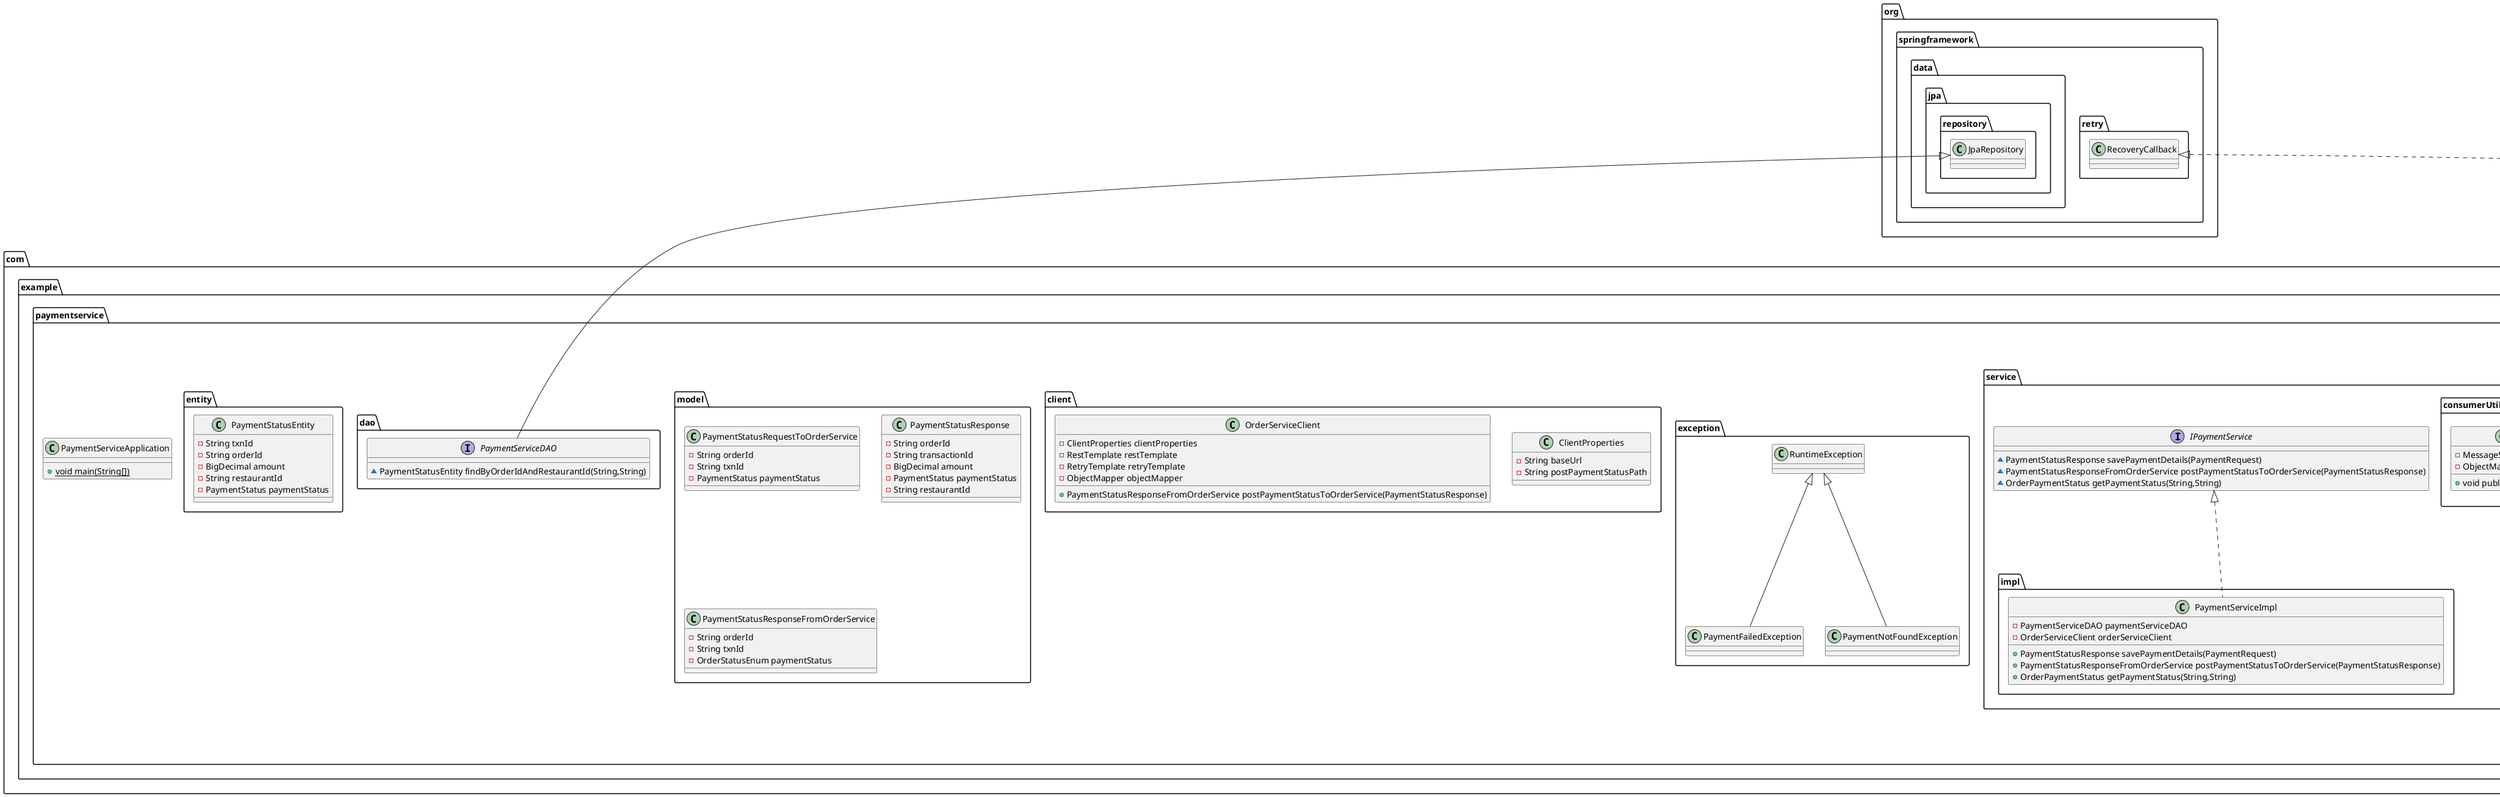 @startuml
interface com.example.paymentservice.controller.IPaymentController {
~ Response<PaymentResponse> processPaymentRequest(PaymentRequest)
~ Response<OrderPaymentStatus> getPaymentStatus(String,String)
}
class com.example.paymentservice.config.kafka.KafkaProducerConfig {
- ProducerProperties producerProperties
+ KafkaTemplate<String,Object> kafkaProducerTemplate()
- ProducerFactory<String,Object> producerProperties()
}
class com.example.paymentservice.utils.Constants {
+ {static} String CONSUMER_PROP_PREFIX_NAME
+ {static} String CLIENT_PROP_PREFIX_NAME
+ {static} String PRODUCER_PROP_PREFIX_NAME
+ {static} String RESTAURANT_SERVICE
}
class com.example.paymentservice.config.kafka.ProducerProperties {
- List<String> bootstrapServers
- String valueSerializer
- String keySerializer
- String clientId
- String numberOfRetries
- String retriesBackoffMsConfig
- String maxRequestSizeConfig
- String acksConfig
}
class com.example.paymentservice.config.kafka.OrderConsumerListener {
- PaymentServiceUtils paymentServiceUtils
+ void orderConsumerListener(ConsumerRecord<String,String>,Acknowledgment)
}
class com.example.paymentservice.service.consumerUtils.PaymentServiceUtils {
- PaymentServiceImpl paymentServiceImpl
- ObjectMapper objectMapper
- ProducerServiceUtils producerServiceUtils
+ void doOrderPayment(ConsumerRecord<String,String>,Acknowledgment)
}
class com.example.paymentservice.config.kafka.producer.RestaurantMessage {
- String orderId
- String restaurantId
- BigDecimal amount
- BigDecimal customerBillableAmount
- PaymentStatus paymentStatus
}
class com.example.paymentservice.PaymentServiceApplication {
+ {static} void main(String[])
}
class com.example.paymentservice.exception.PaymentFailedException {
}
class com.example.paymentservice.config.kafka.ConsumerConfiguration {
- ConsumerRetriedMessageRecovery recoveryCallback
- RetryTemplate kafkaRetryTemplate
- ConsumerProperties consumerProperties
- Map<String,Object> consumerProperties()
+ KafkaListenerContainerFactory<ConcurrentMessageListenerContainer<String,String>> kafkaListenerContainerFactory()
+ ConsumerFactory<String,Object> consumerFactory()
}
class com.example.paymentservice.client.ClientProperties {
- String baseUrl
- String postPaymentStatusPath
}
class com.example.paymentservice.service.impl.PaymentServiceImpl {
- PaymentServiceDAO paymentServiceDAO
- OrderServiceClient orderServiceClient
+ PaymentStatusResponse savePaymentDetails(PaymentRequest)
+ PaymentStatusResponseFromOrderService postPaymentStatusToOrderService(PaymentStatusResponse)
+ OrderPaymentStatus getPaymentStatus(String,String)
}
class com.example.paymentservice.config.kafka.MessageSender {
- KafkaTemplate kafkaProducerTemplate
+ SettableListenableFuture send(T,U,String,List<Header>)
}
class com.example.paymentservice.client.OrderServiceClient {
- ClientProperties clientProperties
- RestTemplate restTemplate
- RetryTemplate retryTemplate
- ObjectMapper objectMapper
+ PaymentStatusResponseFromOrderService postPaymentStatusToOrderService(PaymentStatusResponse)
}
class com.example.paymentservice.service.consumerUtils.ProducerServiceUtils {
- MessageSender messageSender
- ObjectMapper objectMapper
+ void publishEvent(PaymentStatusResponse)
}
class com.example.paymentservice.controller.PaymentController {
- PaymentServiceImpl paymentServiceImpl
- ObjectMapper objectMapper
- ProducerServiceUtils producerServiceUtils
+ Response<PaymentResponse> processPaymentRequest(PaymentRequest)
+ Response<OrderPaymentStatus> getPaymentStatus(String,String)
}
class com.example.paymentservice.config.AppConfig {
+ RestTemplate restTemplate()
+ RetryTemplate retryTemplate()
+ ObjectMapper objectMapper()
}
class com.example.paymentservice.model.PaymentStatusRequestToOrderService {
- String orderId
- String txnId
- PaymentStatus paymentStatus
}
class com.example.paymentservice.model.PaymentStatusResponse {
- String orderId
- String transactionId
- BigDecimal amount
- PaymentStatus paymentStatus
- String restaurantId
}
interface com.example.paymentservice.dao.PaymentServiceDAO {
~ PaymentStatusEntity findByOrderIdAndRestaurantId(String,String)
}
class com.example.paymentservice.model.PaymentStatusResponseFromOrderService {
- String orderId
- String txnId
- OrderStatusEnum paymentStatus
}
class com.example.paymentservice.config.kafka.ConsumerProperties {
- List<String> bootstrapServers
- String topic
- boolean enableAutoCommit
- String valueDeserializer
- String keyDeserializer
- Integer concurrency
- String consumerGroupId
- String autoOffsetResetConfig
- Integer maxPollRecordConfig
- Integer sessionTimeout
- Integer heartbeatInterval
- String clientId
}
class com.example.paymentservice.utils.DatabaseConstants {
+ {static} String PAYMENT_STATUS
}
interface com.example.paymentservice.service.IPaymentService {
~ PaymentStatusResponse savePaymentDetails(PaymentRequest)
~ PaymentStatusResponseFromOrderService postPaymentStatusToOrderService(PaymentStatusResponse)
~ OrderPaymentStatus getPaymentStatus(String,String)
}
class com.example.paymentservice.controller.advice.PaymentControllerAdvice {
+ ResponseEntity<Response> handleAllException(Exception,WebRequest)
+ ResponseEntity<Response> handleAllException5XX(Exception,WebRequest)
}
class com.example.paymentservice.exception.PaymentNotFoundException {
}
class com.example.paymentservice.entity.PaymentStatusEntity {
- String txnId
- String orderId
- BigDecimal amount
- String restaurantId
- PaymentStatus paymentStatus
}
class com.example.paymentservice.config.kafka.ConsumerRetriedMessageRecovery {
+ Void recover(RetryContext)
}


com.example.paymentservice.exception.RuntimeException <|-- com.example.paymentservice.exception.PaymentFailedException
com.example.paymentservice.service.IPaymentService <|.. com.example.paymentservice.service.impl.PaymentServiceImpl
com.example.paymentservice.controller.IPaymentController <|.. com.example.paymentservice.controller.PaymentController
org.springframework.data.jpa.repository.JpaRepository <|-- com.example.paymentservice.dao.PaymentServiceDAO
com.example.paymentservice.exception.RuntimeException <|-- com.example.paymentservice.exception.PaymentNotFoundException
org.springframework.retry.RecoveryCallback <|.. com.example.paymentservice.config.kafka.ConsumerRetriedMessageRecovery
@enduml